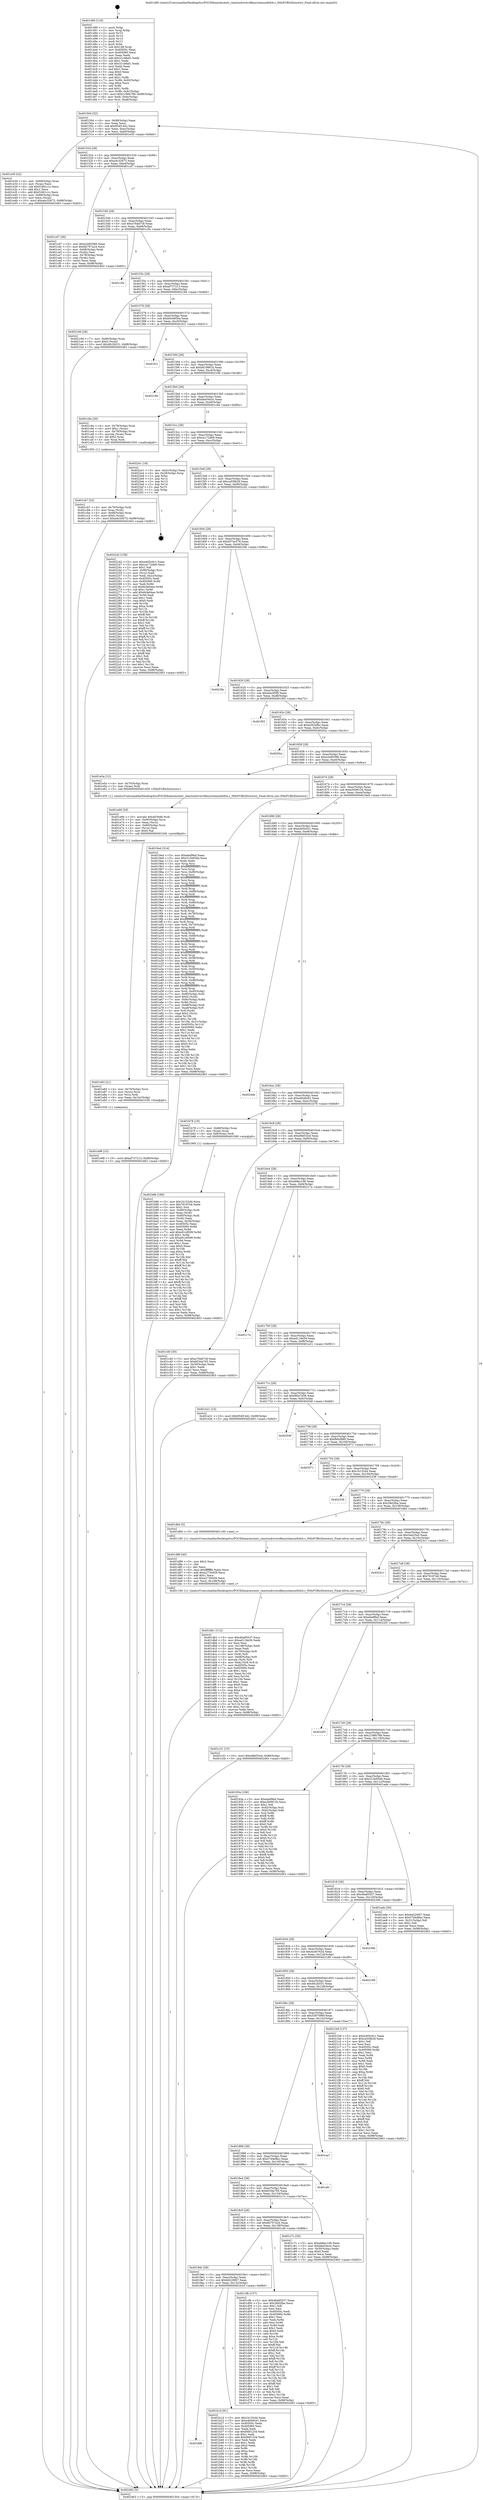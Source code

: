 digraph "0x401490" {
  label = "0x401490 (/mnt/c/Users/mathe/Desktop/tcc/POCII/binaries/extr_reactosdriversfilesystemsntfsfcb.c_NtfsFCBIsDirectory_Final-ollvm.out::main(0))"
  labelloc = "t"
  node[shape=record]

  Entry [label="",width=0.3,height=0.3,shape=circle,fillcolor=black,style=filled]
  "0x401504" [label="{
     0x401504 [32]\l
     | [instrs]\l
     &nbsp;&nbsp;0x401504 \<+6\>: mov -0x98(%rbp),%eax\l
     &nbsp;&nbsp;0x40150a \<+2\>: mov %eax,%ecx\l
     &nbsp;&nbsp;0x40150c \<+6\>: sub $0x954f1442,%ecx\l
     &nbsp;&nbsp;0x401512 \<+6\>: mov %eax,-0xac(%rbp)\l
     &nbsp;&nbsp;0x401518 \<+6\>: mov %ecx,-0xb0(%rbp)\l
     &nbsp;&nbsp;0x40151e \<+6\>: je 0000000000401e30 \<main+0x9a0\>\l
  }"]
  "0x401e30" [label="{
     0x401e30 [42]\l
     | [instrs]\l
     &nbsp;&nbsp;0x401e30 \<+4\>: mov -0x68(%rbp),%rax\l
     &nbsp;&nbsp;0x401e34 \<+2\>: mov (%rax),%ecx\l
     &nbsp;&nbsp;0x401e36 \<+6\>: sub $0xf1661c1c,%ecx\l
     &nbsp;&nbsp;0x401e3c \<+3\>: add $0x1,%ecx\l
     &nbsp;&nbsp;0x401e3f \<+6\>: add $0xf1661c1c,%ecx\l
     &nbsp;&nbsp;0x401e45 \<+4\>: mov -0x68(%rbp),%rax\l
     &nbsp;&nbsp;0x401e49 \<+2\>: mov %ecx,(%rax)\l
     &nbsp;&nbsp;0x401e4b \<+10\>: movl $0xa4c32673,-0x98(%rbp)\l
     &nbsp;&nbsp;0x401e55 \<+5\>: jmp 0000000000402463 \<main+0xfd3\>\l
  }"]
  "0x401524" [label="{
     0x401524 [28]\l
     | [instrs]\l
     &nbsp;&nbsp;0x401524 \<+5\>: jmp 0000000000401529 \<main+0x99\>\l
     &nbsp;&nbsp;0x401529 \<+6\>: mov -0xac(%rbp),%eax\l
     &nbsp;&nbsp;0x40152f \<+5\>: sub $0xa4c32673,%eax\l
     &nbsp;&nbsp;0x401534 \<+6\>: mov %eax,-0xb4(%rbp)\l
     &nbsp;&nbsp;0x40153a \<+6\>: je 0000000000401cd7 \<main+0x847\>\l
  }"]
  Exit [label="",width=0.3,height=0.3,shape=circle,fillcolor=black,style=filled,peripheries=2]
  "0x401cd7" [label="{
     0x401cd7 [36]\l
     | [instrs]\l
     &nbsp;&nbsp;0x401cd7 \<+5\>: mov $0xe2e85588,%eax\l
     &nbsp;&nbsp;0x401cdc \<+5\>: mov $0x6b707a24,%ecx\l
     &nbsp;&nbsp;0x401ce1 \<+4\>: mov -0x68(%rbp),%rdx\l
     &nbsp;&nbsp;0x401ce5 \<+2\>: mov (%rdx),%esi\l
     &nbsp;&nbsp;0x401ce7 \<+4\>: mov -0x78(%rbp),%rdx\l
     &nbsp;&nbsp;0x401ceb \<+2\>: cmp (%rdx),%esi\l
     &nbsp;&nbsp;0x401ced \<+3\>: cmovl %ecx,%eax\l
     &nbsp;&nbsp;0x401cf0 \<+6\>: mov %eax,-0x98(%rbp)\l
     &nbsp;&nbsp;0x401cf6 \<+5\>: jmp 0000000000402463 \<main+0xfd3\>\l
  }"]
  "0x401540" [label="{
     0x401540 [28]\l
     | [instrs]\l
     &nbsp;&nbsp;0x401540 \<+5\>: jmp 0000000000401545 \<main+0xb5\>\l
     &nbsp;&nbsp;0x401545 \<+6\>: mov -0xac(%rbp),%eax\l
     &nbsp;&nbsp;0x40154b \<+5\>: sub $0xa76dd7c8,%eax\l
     &nbsp;&nbsp;0x401550 \<+6\>: mov %eax,-0xb8(%rbp)\l
     &nbsp;&nbsp;0x401556 \<+6\>: je 0000000000401c5e \<main+0x7ce\>\l
  }"]
  "0x401e98" [label="{
     0x401e98 [15]\l
     | [instrs]\l
     &nbsp;&nbsp;0x401e98 \<+10\>: movl $0xaf737213,-0x98(%rbp)\l
     &nbsp;&nbsp;0x401ea2 \<+5\>: jmp 0000000000402463 \<main+0xfd3\>\l
  }"]
  "0x401c5e" [label="{
     0x401c5e\l
  }", style=dashed]
  "0x40155c" [label="{
     0x40155c [28]\l
     | [instrs]\l
     &nbsp;&nbsp;0x40155c \<+5\>: jmp 0000000000401561 \<main+0xd1\>\l
     &nbsp;&nbsp;0x401561 \<+6\>: mov -0xac(%rbp),%eax\l
     &nbsp;&nbsp;0x401567 \<+5\>: sub $0xaf737213,%eax\l
     &nbsp;&nbsp;0x40156c \<+6\>: mov %eax,-0xbc(%rbp)\l
     &nbsp;&nbsp;0x401572 \<+6\>: je 000000000040219d \<main+0xd0d\>\l
  }"]
  "0x401e83" [label="{
     0x401e83 [21]\l
     | [instrs]\l
     &nbsp;&nbsp;0x401e83 \<+4\>: mov -0x70(%rbp),%rcx\l
     &nbsp;&nbsp;0x401e87 \<+3\>: mov (%rcx),%rcx\l
     &nbsp;&nbsp;0x401e8a \<+3\>: mov %rcx,%rdi\l
     &nbsp;&nbsp;0x401e8d \<+6\>: mov %eax,-0x14c(%rbp)\l
     &nbsp;&nbsp;0x401e93 \<+5\>: call 0000000000401030 \<free@plt\>\l
     | [calls]\l
     &nbsp;&nbsp;0x401030 \{1\} (unknown)\l
  }"]
  "0x40219d" [label="{
     0x40219d [28]\l
     | [instrs]\l
     &nbsp;&nbsp;0x40219d \<+7\>: mov -0x90(%rbp),%rax\l
     &nbsp;&nbsp;0x4021a4 \<+6\>: movl $0x0,(%rax)\l
     &nbsp;&nbsp;0x4021aa \<+10\>: movl $0x4fc2b531,-0x98(%rbp)\l
     &nbsp;&nbsp;0x4021b4 \<+5\>: jmp 0000000000402463 \<main+0xfd3\>\l
  }"]
  "0x401578" [label="{
     0x401578 [28]\l
     | [instrs]\l
     &nbsp;&nbsp;0x401578 \<+5\>: jmp 000000000040157d \<main+0xed\>\l
     &nbsp;&nbsp;0x40157d \<+6\>: mov -0xac(%rbp),%eax\l
     &nbsp;&nbsp;0x401583 \<+5\>: sub $0xb0c6850a,%eax\l
     &nbsp;&nbsp;0x401588 \<+6\>: mov %eax,-0xc0(%rbp)\l
     &nbsp;&nbsp;0x40158e \<+6\>: je 0000000000401fc1 \<main+0xb31\>\l
  }"]
  "0x401e66" [label="{
     0x401e66 [29]\l
     | [instrs]\l
     &nbsp;&nbsp;0x401e66 \<+10\>: movabs $0x4030d6,%rdi\l
     &nbsp;&nbsp;0x401e70 \<+4\>: mov -0x60(%rbp),%rcx\l
     &nbsp;&nbsp;0x401e74 \<+2\>: mov %eax,(%rcx)\l
     &nbsp;&nbsp;0x401e76 \<+4\>: mov -0x60(%rbp),%rcx\l
     &nbsp;&nbsp;0x401e7a \<+2\>: mov (%rcx),%esi\l
     &nbsp;&nbsp;0x401e7c \<+2\>: mov $0x0,%al\l
     &nbsp;&nbsp;0x401e7e \<+5\>: call 0000000000401040 \<printf@plt\>\l
     | [calls]\l
     &nbsp;&nbsp;0x401040 \{1\} (unknown)\l
  }"]
  "0x401fc1" [label="{
     0x401fc1\l
  }", style=dashed]
  "0x401594" [label="{
     0x401594 [28]\l
     | [instrs]\l
     &nbsp;&nbsp;0x401594 \<+5\>: jmp 0000000000401599 \<main+0x109\>\l
     &nbsp;&nbsp;0x401599 \<+6\>: mov -0xac(%rbp),%eax\l
     &nbsp;&nbsp;0x40159f \<+5\>: sub $0xb819861b,%eax\l
     &nbsp;&nbsp;0x4015a4 \<+6\>: mov %eax,-0xc4(%rbp)\l
     &nbsp;&nbsp;0x4015aa \<+6\>: je 000000000040216b \<main+0xcdb\>\l
  }"]
  "0x401db1" [label="{
     0x401db1 [112]\l
     | [instrs]\l
     &nbsp;&nbsp;0x401db1 \<+5\>: mov $0x46a85537,%ecx\l
     &nbsp;&nbsp;0x401db6 \<+5\>: mov $0xed118e59,%edx\l
     &nbsp;&nbsp;0x401dbb \<+2\>: xor %esi,%esi\l
     &nbsp;&nbsp;0x401dbd \<+6\>: mov -0x148(%rbp),%edi\l
     &nbsp;&nbsp;0x401dc3 \<+3\>: imul %eax,%edi\l
     &nbsp;&nbsp;0x401dc6 \<+4\>: mov -0x70(%rbp),%r8\l
     &nbsp;&nbsp;0x401dca \<+3\>: mov (%r8),%r8\l
     &nbsp;&nbsp;0x401dcd \<+4\>: mov -0x68(%rbp),%r9\l
     &nbsp;&nbsp;0x401dd1 \<+3\>: movslq (%r9),%r9\l
     &nbsp;&nbsp;0x401dd4 \<+4\>: mov %edi,(%r8,%r9,4)\l
     &nbsp;&nbsp;0x401dd8 \<+7\>: mov 0x40505c,%eax\l
     &nbsp;&nbsp;0x401ddf \<+7\>: mov 0x405060,%edi\l
     &nbsp;&nbsp;0x401de6 \<+3\>: sub $0x1,%esi\l
     &nbsp;&nbsp;0x401de9 \<+3\>: mov %eax,%r10d\l
     &nbsp;&nbsp;0x401dec \<+3\>: add %esi,%r10d\l
     &nbsp;&nbsp;0x401def \<+4\>: imul %r10d,%eax\l
     &nbsp;&nbsp;0x401df3 \<+3\>: and $0x1,%eax\l
     &nbsp;&nbsp;0x401df6 \<+3\>: cmp $0x0,%eax\l
     &nbsp;&nbsp;0x401df9 \<+4\>: sete %r11b\l
     &nbsp;&nbsp;0x401dfd \<+3\>: cmp $0xa,%edi\l
     &nbsp;&nbsp;0x401e00 \<+3\>: setl %bl\l
     &nbsp;&nbsp;0x401e03 \<+3\>: mov %r11b,%r14b\l
     &nbsp;&nbsp;0x401e06 \<+3\>: and %bl,%r14b\l
     &nbsp;&nbsp;0x401e09 \<+3\>: xor %bl,%r11b\l
     &nbsp;&nbsp;0x401e0c \<+3\>: or %r11b,%r14b\l
     &nbsp;&nbsp;0x401e0f \<+4\>: test $0x1,%r14b\l
     &nbsp;&nbsp;0x401e13 \<+3\>: cmovne %edx,%ecx\l
     &nbsp;&nbsp;0x401e16 \<+6\>: mov %ecx,-0x98(%rbp)\l
     &nbsp;&nbsp;0x401e1c \<+5\>: jmp 0000000000402463 \<main+0xfd3\>\l
  }"]
  "0x40216b" [label="{
     0x40216b\l
  }", style=dashed]
  "0x4015b0" [label="{
     0x4015b0 [28]\l
     | [instrs]\l
     &nbsp;&nbsp;0x4015b0 \<+5\>: jmp 00000000004015b5 \<main+0x125\>\l
     &nbsp;&nbsp;0x4015b5 \<+6\>: mov -0xac(%rbp),%eax\l
     &nbsp;&nbsp;0x4015bb \<+5\>: sub $0xbbe54e3c,%eax\l
     &nbsp;&nbsp;0x4015c0 \<+6\>: mov %eax,-0xc8(%rbp)\l
     &nbsp;&nbsp;0x4015c6 \<+6\>: je 0000000000401c9a \<main+0x80a\>\l
  }"]
  "0x401d89" [label="{
     0x401d89 [40]\l
     | [instrs]\l
     &nbsp;&nbsp;0x401d89 \<+5\>: mov $0x2,%ecx\l
     &nbsp;&nbsp;0x401d8e \<+1\>: cltd\l
     &nbsp;&nbsp;0x401d8f \<+2\>: idiv %ecx\l
     &nbsp;&nbsp;0x401d91 \<+6\>: imul $0xfffffffe,%edx,%ecx\l
     &nbsp;&nbsp;0x401d97 \<+6\>: add $0xa2730459,%ecx\l
     &nbsp;&nbsp;0x401d9d \<+3\>: add $0x1,%ecx\l
     &nbsp;&nbsp;0x401da0 \<+6\>: sub $0xa2730459,%ecx\l
     &nbsp;&nbsp;0x401da6 \<+6\>: mov %ecx,-0x148(%rbp)\l
     &nbsp;&nbsp;0x401dac \<+5\>: call 0000000000401160 \<next_i\>\l
     | [calls]\l
     &nbsp;&nbsp;0x401160 \{1\} (/mnt/c/Users/mathe/Desktop/tcc/POCII/binaries/extr_reactosdriversfilesystemsntfsfcb.c_NtfsFCBIsDirectory_Final-ollvm.out::next_i)\l
  }"]
  "0x401c9a" [label="{
     0x401c9a [29]\l
     | [instrs]\l
     &nbsp;&nbsp;0x401c9a \<+4\>: mov -0x78(%rbp),%rax\l
     &nbsp;&nbsp;0x401c9e \<+6\>: movl $0x1,(%rax)\l
     &nbsp;&nbsp;0x401ca4 \<+4\>: mov -0x78(%rbp),%rax\l
     &nbsp;&nbsp;0x401ca8 \<+3\>: movslq (%rax),%rax\l
     &nbsp;&nbsp;0x401cab \<+4\>: shl $0x2,%rax\l
     &nbsp;&nbsp;0x401caf \<+3\>: mov %rax,%rdi\l
     &nbsp;&nbsp;0x401cb2 \<+5\>: call 0000000000401050 \<malloc@plt\>\l
     | [calls]\l
     &nbsp;&nbsp;0x401050 \{1\} (unknown)\l
  }"]
  "0x4015cc" [label="{
     0x4015cc [28]\l
     | [instrs]\l
     &nbsp;&nbsp;0x4015cc \<+5\>: jmp 00000000004015d1 \<main+0x141\>\l
     &nbsp;&nbsp;0x4015d1 \<+6\>: mov -0xac(%rbp),%eax\l
     &nbsp;&nbsp;0x4015d7 \<+5\>: sub $0xca172db9,%eax\l
     &nbsp;&nbsp;0x4015dc \<+6\>: mov %eax,-0xcc(%rbp)\l
     &nbsp;&nbsp;0x4015e2 \<+6\>: je 00000000004022e1 \<main+0xe51\>\l
  }"]
  "0x401cb7" [label="{
     0x401cb7 [32]\l
     | [instrs]\l
     &nbsp;&nbsp;0x401cb7 \<+4\>: mov -0x70(%rbp),%rdi\l
     &nbsp;&nbsp;0x401cbb \<+3\>: mov %rax,(%rdi)\l
     &nbsp;&nbsp;0x401cbe \<+4\>: mov -0x68(%rbp),%rax\l
     &nbsp;&nbsp;0x401cc2 \<+6\>: movl $0x0,(%rax)\l
     &nbsp;&nbsp;0x401cc8 \<+10\>: movl $0xa4c32673,-0x98(%rbp)\l
     &nbsp;&nbsp;0x401cd2 \<+5\>: jmp 0000000000402463 \<main+0xfd3\>\l
  }"]
  "0x4022e1" [label="{
     0x4022e1 [18]\l
     | [instrs]\l
     &nbsp;&nbsp;0x4022e1 \<+3\>: mov -0x2c(%rbp),%eax\l
     &nbsp;&nbsp;0x4022e4 \<+4\>: lea -0x28(%rbp),%rsp\l
     &nbsp;&nbsp;0x4022e8 \<+1\>: pop %rbx\l
     &nbsp;&nbsp;0x4022e9 \<+2\>: pop %r12\l
     &nbsp;&nbsp;0x4022eb \<+2\>: pop %r13\l
     &nbsp;&nbsp;0x4022ed \<+2\>: pop %r14\l
     &nbsp;&nbsp;0x4022ef \<+2\>: pop %r15\l
     &nbsp;&nbsp;0x4022f1 \<+1\>: pop %rbp\l
     &nbsp;&nbsp;0x4022f2 \<+1\>: ret\l
  }"]
  "0x4015e8" [label="{
     0x4015e8 [28]\l
     | [instrs]\l
     &nbsp;&nbsp;0x4015e8 \<+5\>: jmp 00000000004015ed \<main+0x15d\>\l
     &nbsp;&nbsp;0x4015ed \<+6\>: mov -0xac(%rbp),%eax\l
     &nbsp;&nbsp;0x4015f3 \<+5\>: sub $0xca55fb29,%eax\l
     &nbsp;&nbsp;0x4015f8 \<+6\>: mov %eax,-0xd0(%rbp)\l
     &nbsp;&nbsp;0x4015fe \<+6\>: je 0000000000402242 \<main+0xdb2\>\l
  }"]
  "0x401b8b" [label="{
     0x401b8b [166]\l
     | [instrs]\l
     &nbsp;&nbsp;0x401b8b \<+5\>: mov $0x1b152d4,%ecx\l
     &nbsp;&nbsp;0x401b90 \<+5\>: mov $0x76187e6,%edx\l
     &nbsp;&nbsp;0x401b95 \<+3\>: mov $0x1,%sil\l
     &nbsp;&nbsp;0x401b98 \<+4\>: mov -0x80(%rbp),%rdi\l
     &nbsp;&nbsp;0x401b9c \<+2\>: mov %eax,(%rdi)\l
     &nbsp;&nbsp;0x401b9e \<+4\>: mov -0x80(%rbp),%rdi\l
     &nbsp;&nbsp;0x401ba2 \<+2\>: mov (%rdi),%eax\l
     &nbsp;&nbsp;0x401ba4 \<+3\>: mov %eax,-0x30(%rbp)\l
     &nbsp;&nbsp;0x401ba7 \<+7\>: mov 0x40505c,%eax\l
     &nbsp;&nbsp;0x401bae \<+8\>: mov 0x405060,%r8d\l
     &nbsp;&nbsp;0x401bb6 \<+3\>: mov %eax,%r9d\l
     &nbsp;&nbsp;0x401bb9 \<+7\>: add $0xe91c8599,%r9d\l
     &nbsp;&nbsp;0x401bc0 \<+4\>: sub $0x1,%r9d\l
     &nbsp;&nbsp;0x401bc4 \<+7\>: sub $0xe91c8599,%r9d\l
     &nbsp;&nbsp;0x401bcb \<+4\>: imul %r9d,%eax\l
     &nbsp;&nbsp;0x401bcf \<+3\>: and $0x1,%eax\l
     &nbsp;&nbsp;0x401bd2 \<+3\>: cmp $0x0,%eax\l
     &nbsp;&nbsp;0x401bd5 \<+4\>: sete %r10b\l
     &nbsp;&nbsp;0x401bd9 \<+4\>: cmp $0xa,%r8d\l
     &nbsp;&nbsp;0x401bdd \<+4\>: setl %r11b\l
     &nbsp;&nbsp;0x401be1 \<+3\>: mov %r10b,%bl\l
     &nbsp;&nbsp;0x401be4 \<+3\>: xor $0xff,%bl\l
     &nbsp;&nbsp;0x401be7 \<+3\>: mov %r11b,%r14b\l
     &nbsp;&nbsp;0x401bea \<+4\>: xor $0xff,%r14b\l
     &nbsp;&nbsp;0x401bee \<+4\>: xor $0x1,%sil\l
     &nbsp;&nbsp;0x401bf2 \<+3\>: mov %bl,%r15b\l
     &nbsp;&nbsp;0x401bf5 \<+4\>: and $0xff,%r15b\l
     &nbsp;&nbsp;0x401bf9 \<+3\>: and %sil,%r10b\l
     &nbsp;&nbsp;0x401bfc \<+3\>: mov %r14b,%r12b\l
     &nbsp;&nbsp;0x401bff \<+4\>: and $0xff,%r12b\l
     &nbsp;&nbsp;0x401c03 \<+3\>: and %sil,%r11b\l
     &nbsp;&nbsp;0x401c06 \<+3\>: or %r10b,%r15b\l
     &nbsp;&nbsp;0x401c09 \<+3\>: or %r11b,%r12b\l
     &nbsp;&nbsp;0x401c0c \<+3\>: xor %r12b,%r15b\l
     &nbsp;&nbsp;0x401c0f \<+3\>: or %r14b,%bl\l
     &nbsp;&nbsp;0x401c12 \<+3\>: xor $0xff,%bl\l
     &nbsp;&nbsp;0x401c15 \<+4\>: or $0x1,%sil\l
     &nbsp;&nbsp;0x401c19 \<+3\>: and %sil,%bl\l
     &nbsp;&nbsp;0x401c1c \<+3\>: or %bl,%r15b\l
     &nbsp;&nbsp;0x401c1f \<+4\>: test $0x1,%r15b\l
     &nbsp;&nbsp;0x401c23 \<+3\>: cmovne %edx,%ecx\l
     &nbsp;&nbsp;0x401c26 \<+6\>: mov %ecx,-0x98(%rbp)\l
     &nbsp;&nbsp;0x401c2c \<+5\>: jmp 0000000000402463 \<main+0xfd3\>\l
  }"]
  "0x402242" [label="{
     0x402242 [159]\l
     | [instrs]\l
     &nbsp;&nbsp;0x402242 \<+5\>: mov $0xe405c0c1,%eax\l
     &nbsp;&nbsp;0x402247 \<+5\>: mov $0xca172db9,%ecx\l
     &nbsp;&nbsp;0x40224c \<+2\>: mov $0x1,%dl\l
     &nbsp;&nbsp;0x40224e \<+7\>: mov -0x90(%rbp),%rsi\l
     &nbsp;&nbsp;0x402255 \<+2\>: mov (%rsi),%edi\l
     &nbsp;&nbsp;0x402257 \<+3\>: mov %edi,-0x2c(%rbp)\l
     &nbsp;&nbsp;0x40225a \<+7\>: mov 0x40505c,%edi\l
     &nbsp;&nbsp;0x402261 \<+8\>: mov 0x405060,%r8d\l
     &nbsp;&nbsp;0x402269 \<+3\>: mov %edi,%r9d\l
     &nbsp;&nbsp;0x40226c \<+7\>: sub $0x6cfa64ee,%r9d\l
     &nbsp;&nbsp;0x402273 \<+4\>: sub $0x1,%r9d\l
     &nbsp;&nbsp;0x402277 \<+7\>: add $0x6cfa64ee,%r9d\l
     &nbsp;&nbsp;0x40227e \<+4\>: imul %r9d,%edi\l
     &nbsp;&nbsp;0x402282 \<+3\>: and $0x1,%edi\l
     &nbsp;&nbsp;0x402285 \<+3\>: cmp $0x0,%edi\l
     &nbsp;&nbsp;0x402288 \<+4\>: sete %r10b\l
     &nbsp;&nbsp;0x40228c \<+4\>: cmp $0xa,%r8d\l
     &nbsp;&nbsp;0x402290 \<+4\>: setl %r11b\l
     &nbsp;&nbsp;0x402294 \<+3\>: mov %r10b,%bl\l
     &nbsp;&nbsp;0x402297 \<+3\>: xor $0xff,%bl\l
     &nbsp;&nbsp;0x40229a \<+3\>: mov %r11b,%r14b\l
     &nbsp;&nbsp;0x40229d \<+4\>: xor $0xff,%r14b\l
     &nbsp;&nbsp;0x4022a1 \<+3\>: xor $0x1,%dl\l
     &nbsp;&nbsp;0x4022a4 \<+3\>: mov %bl,%r15b\l
     &nbsp;&nbsp;0x4022a7 \<+4\>: and $0xff,%r15b\l
     &nbsp;&nbsp;0x4022ab \<+3\>: and %dl,%r10b\l
     &nbsp;&nbsp;0x4022ae \<+3\>: mov %r14b,%r12b\l
     &nbsp;&nbsp;0x4022b1 \<+4\>: and $0xff,%r12b\l
     &nbsp;&nbsp;0x4022b5 \<+3\>: and %dl,%r11b\l
     &nbsp;&nbsp;0x4022b8 \<+3\>: or %r10b,%r15b\l
     &nbsp;&nbsp;0x4022bb \<+3\>: or %r11b,%r12b\l
     &nbsp;&nbsp;0x4022be \<+3\>: xor %r12b,%r15b\l
     &nbsp;&nbsp;0x4022c1 \<+3\>: or %r14b,%bl\l
     &nbsp;&nbsp;0x4022c4 \<+3\>: xor $0xff,%bl\l
     &nbsp;&nbsp;0x4022c7 \<+3\>: or $0x1,%dl\l
     &nbsp;&nbsp;0x4022ca \<+2\>: and %dl,%bl\l
     &nbsp;&nbsp;0x4022cc \<+3\>: or %bl,%r15b\l
     &nbsp;&nbsp;0x4022cf \<+4\>: test $0x1,%r15b\l
     &nbsp;&nbsp;0x4022d3 \<+3\>: cmovne %ecx,%eax\l
     &nbsp;&nbsp;0x4022d6 \<+6\>: mov %eax,-0x98(%rbp)\l
     &nbsp;&nbsp;0x4022dc \<+5\>: jmp 0000000000402463 \<main+0xfd3\>\l
  }"]
  "0x401604" [label="{
     0x401604 [28]\l
     | [instrs]\l
     &nbsp;&nbsp;0x401604 \<+5\>: jmp 0000000000401609 \<main+0x179\>\l
     &nbsp;&nbsp;0x401609 \<+6\>: mov -0xac(%rbp),%eax\l
     &nbsp;&nbsp;0x40160f \<+5\>: sub $0xd37ac578,%eax\l
     &nbsp;&nbsp;0x401614 \<+6\>: mov %eax,-0xd4(%rbp)\l
     &nbsp;&nbsp;0x40161a \<+6\>: je 00000000004023fe \<main+0xf6e\>\l
  }"]
  "0x4018f8" [label="{
     0x4018f8\l
  }", style=dashed]
  "0x4023fe" [label="{
     0x4023fe\l
  }", style=dashed]
  "0x401620" [label="{
     0x401620 [28]\l
     | [instrs]\l
     &nbsp;&nbsp;0x401620 \<+5\>: jmp 0000000000401625 \<main+0x195\>\l
     &nbsp;&nbsp;0x401625 \<+6\>: mov -0xac(%rbp),%eax\l
     &nbsp;&nbsp;0x40162b \<+5\>: sub $0xe0a3f3f6,%eax\l
     &nbsp;&nbsp;0x401630 \<+6\>: mov %eax,-0xd8(%rbp)\l
     &nbsp;&nbsp;0x401636 \<+6\>: je 0000000000401f02 \<main+0xa72\>\l
  }"]
  "0x401b1d" [label="{
     0x401b1d [91]\l
     | [instrs]\l
     &nbsp;&nbsp;0x401b1d \<+5\>: mov $0x1b152d4,%eax\l
     &nbsp;&nbsp;0x401b22 \<+5\>: mov $0xe4649c61,%ecx\l
     &nbsp;&nbsp;0x401b27 \<+7\>: mov 0x40505c,%edx\l
     &nbsp;&nbsp;0x401b2e \<+7\>: mov 0x405060,%esi\l
     &nbsp;&nbsp;0x401b35 \<+2\>: mov %edx,%edi\l
     &nbsp;&nbsp;0x401b37 \<+6\>: sub $0xf46f1234,%edi\l
     &nbsp;&nbsp;0x401b3d \<+3\>: sub $0x1,%edi\l
     &nbsp;&nbsp;0x401b40 \<+6\>: add $0xf46f1234,%edi\l
     &nbsp;&nbsp;0x401b46 \<+3\>: imul %edi,%edx\l
     &nbsp;&nbsp;0x401b49 \<+3\>: and $0x1,%edx\l
     &nbsp;&nbsp;0x401b4c \<+3\>: cmp $0x0,%edx\l
     &nbsp;&nbsp;0x401b4f \<+4\>: sete %r8b\l
     &nbsp;&nbsp;0x401b53 \<+3\>: cmp $0xa,%esi\l
     &nbsp;&nbsp;0x401b56 \<+4\>: setl %r9b\l
     &nbsp;&nbsp;0x401b5a \<+3\>: mov %r8b,%r10b\l
     &nbsp;&nbsp;0x401b5d \<+3\>: and %r9b,%r10b\l
     &nbsp;&nbsp;0x401b60 \<+3\>: xor %r9b,%r8b\l
     &nbsp;&nbsp;0x401b63 \<+3\>: or %r8b,%r10b\l
     &nbsp;&nbsp;0x401b66 \<+4\>: test $0x1,%r10b\l
     &nbsp;&nbsp;0x401b6a \<+3\>: cmovne %ecx,%eax\l
     &nbsp;&nbsp;0x401b6d \<+6\>: mov %eax,-0x98(%rbp)\l
     &nbsp;&nbsp;0x401b73 \<+5\>: jmp 0000000000402463 \<main+0xfd3\>\l
  }"]
  "0x401f02" [label="{
     0x401f02\l
  }", style=dashed]
  "0x40163c" [label="{
     0x40163c [28]\l
     | [instrs]\l
     &nbsp;&nbsp;0x40163c \<+5\>: jmp 0000000000401641 \<main+0x1b1\>\l
     &nbsp;&nbsp;0x401641 \<+6\>: mov -0xac(%rbp),%eax\l
     &nbsp;&nbsp;0x401647 \<+5\>: sub $0xe262bfbc,%eax\l
     &nbsp;&nbsp;0x40164c \<+6\>: mov %eax,-0xdc(%rbp)\l
     &nbsp;&nbsp;0x401652 \<+6\>: je 00000000004020cc \<main+0xc3c\>\l
  }"]
  "0x4018dc" [label="{
     0x4018dc [28]\l
     | [instrs]\l
     &nbsp;&nbsp;0x4018dc \<+5\>: jmp 00000000004018e1 \<main+0x451\>\l
     &nbsp;&nbsp;0x4018e1 \<+6\>: mov -0xac(%rbp),%eax\l
     &nbsp;&nbsp;0x4018e7 \<+5\>: sub $0x6d220f47,%eax\l
     &nbsp;&nbsp;0x4018ec \<+6\>: mov %eax,-0x13c(%rbp)\l
     &nbsp;&nbsp;0x4018f2 \<+6\>: je 0000000000401b1d \<main+0x68d\>\l
  }"]
  "0x4020cc" [label="{
     0x4020cc\l
  }", style=dashed]
  "0x401658" [label="{
     0x401658 [28]\l
     | [instrs]\l
     &nbsp;&nbsp;0x401658 \<+5\>: jmp 000000000040165d \<main+0x1cd\>\l
     &nbsp;&nbsp;0x40165d \<+6\>: mov -0xac(%rbp),%eax\l
     &nbsp;&nbsp;0x401663 \<+5\>: sub $0xe2e85588,%eax\l
     &nbsp;&nbsp;0x401668 \<+6\>: mov %eax,-0xe0(%rbp)\l
     &nbsp;&nbsp;0x40166e \<+6\>: je 0000000000401e5a \<main+0x9ca\>\l
  }"]
  "0x401cfb" [label="{
     0x401cfb [137]\l
     | [instrs]\l
     &nbsp;&nbsp;0x401cfb \<+5\>: mov $0x46a85537,%eax\l
     &nbsp;&nbsp;0x401d00 \<+5\>: mov $0x28d2fba,%ecx\l
     &nbsp;&nbsp;0x401d05 \<+2\>: mov $0x1,%dl\l
     &nbsp;&nbsp;0x401d07 \<+2\>: xor %esi,%esi\l
     &nbsp;&nbsp;0x401d09 \<+7\>: mov 0x40505c,%edi\l
     &nbsp;&nbsp;0x401d10 \<+8\>: mov 0x405060,%r8d\l
     &nbsp;&nbsp;0x401d18 \<+3\>: sub $0x1,%esi\l
     &nbsp;&nbsp;0x401d1b \<+3\>: mov %edi,%r9d\l
     &nbsp;&nbsp;0x401d1e \<+3\>: add %esi,%r9d\l
     &nbsp;&nbsp;0x401d21 \<+4\>: imul %r9d,%edi\l
     &nbsp;&nbsp;0x401d25 \<+3\>: and $0x1,%edi\l
     &nbsp;&nbsp;0x401d28 \<+3\>: cmp $0x0,%edi\l
     &nbsp;&nbsp;0x401d2b \<+4\>: sete %r10b\l
     &nbsp;&nbsp;0x401d2f \<+4\>: cmp $0xa,%r8d\l
     &nbsp;&nbsp;0x401d33 \<+4\>: setl %r11b\l
     &nbsp;&nbsp;0x401d37 \<+3\>: mov %r10b,%bl\l
     &nbsp;&nbsp;0x401d3a \<+3\>: xor $0xff,%bl\l
     &nbsp;&nbsp;0x401d3d \<+3\>: mov %r11b,%r14b\l
     &nbsp;&nbsp;0x401d40 \<+4\>: xor $0xff,%r14b\l
     &nbsp;&nbsp;0x401d44 \<+3\>: xor $0x1,%dl\l
     &nbsp;&nbsp;0x401d47 \<+3\>: mov %bl,%r15b\l
     &nbsp;&nbsp;0x401d4a \<+4\>: and $0xff,%r15b\l
     &nbsp;&nbsp;0x401d4e \<+3\>: and %dl,%r10b\l
     &nbsp;&nbsp;0x401d51 \<+3\>: mov %r14b,%r12b\l
     &nbsp;&nbsp;0x401d54 \<+4\>: and $0xff,%r12b\l
     &nbsp;&nbsp;0x401d58 \<+3\>: and %dl,%r11b\l
     &nbsp;&nbsp;0x401d5b \<+3\>: or %r10b,%r15b\l
     &nbsp;&nbsp;0x401d5e \<+3\>: or %r11b,%r12b\l
     &nbsp;&nbsp;0x401d61 \<+3\>: xor %r12b,%r15b\l
     &nbsp;&nbsp;0x401d64 \<+3\>: or %r14b,%bl\l
     &nbsp;&nbsp;0x401d67 \<+3\>: xor $0xff,%bl\l
     &nbsp;&nbsp;0x401d6a \<+3\>: or $0x1,%dl\l
     &nbsp;&nbsp;0x401d6d \<+2\>: and %dl,%bl\l
     &nbsp;&nbsp;0x401d6f \<+3\>: or %bl,%r15b\l
     &nbsp;&nbsp;0x401d72 \<+4\>: test $0x1,%r15b\l
     &nbsp;&nbsp;0x401d76 \<+3\>: cmovne %ecx,%eax\l
     &nbsp;&nbsp;0x401d79 \<+6\>: mov %eax,-0x98(%rbp)\l
     &nbsp;&nbsp;0x401d7f \<+5\>: jmp 0000000000402463 \<main+0xfd3\>\l
  }"]
  "0x401e5a" [label="{
     0x401e5a [12]\l
     | [instrs]\l
     &nbsp;&nbsp;0x401e5a \<+4\>: mov -0x70(%rbp),%rax\l
     &nbsp;&nbsp;0x401e5e \<+3\>: mov (%rax),%rdi\l
     &nbsp;&nbsp;0x401e61 \<+5\>: call 0000000000401450 \<NtfsFCBIsDirectory\>\l
     | [calls]\l
     &nbsp;&nbsp;0x401450 \{1\} (/mnt/c/Users/mathe/Desktop/tcc/POCII/binaries/extr_reactosdriversfilesystemsntfsfcb.c_NtfsFCBIsDirectory_Final-ollvm.out::NtfsFCBIsDirectory)\l
  }"]
  "0x401674" [label="{
     0x401674 [28]\l
     | [instrs]\l
     &nbsp;&nbsp;0x401674 \<+5\>: jmp 0000000000401679 \<main+0x1e9\>\l
     &nbsp;&nbsp;0x401679 \<+6\>: mov -0xac(%rbp),%eax\l
     &nbsp;&nbsp;0x40167f \<+5\>: sub $0xe3008134,%eax\l
     &nbsp;&nbsp;0x401684 \<+6\>: mov %eax,-0xe4(%rbp)\l
     &nbsp;&nbsp;0x40168a \<+6\>: je 00000000004019a4 \<main+0x514\>\l
  }"]
  "0x4018c0" [label="{
     0x4018c0 [28]\l
     | [instrs]\l
     &nbsp;&nbsp;0x4018c0 \<+5\>: jmp 00000000004018c5 \<main+0x435\>\l
     &nbsp;&nbsp;0x4018c5 \<+6\>: mov -0xac(%rbp),%eax\l
     &nbsp;&nbsp;0x4018cb \<+5\>: sub $0x6b707a24,%eax\l
     &nbsp;&nbsp;0x4018d0 \<+6\>: mov %eax,-0x138(%rbp)\l
     &nbsp;&nbsp;0x4018d6 \<+6\>: je 0000000000401cfb \<main+0x86b\>\l
  }"]
  "0x4019a4" [label="{
     0x4019a4 [314]\l
     | [instrs]\l
     &nbsp;&nbsp;0x4019a4 \<+5\>: mov $0xebef9bd,%eax\l
     &nbsp;&nbsp;0x4019a9 \<+5\>: mov $0x312b65dd,%ecx\l
     &nbsp;&nbsp;0x4019ae \<+2\>: xor %edx,%edx\l
     &nbsp;&nbsp;0x4019b0 \<+3\>: mov %rsp,%rsi\l
     &nbsp;&nbsp;0x4019b3 \<+4\>: add $0xfffffffffffffff0,%rsi\l
     &nbsp;&nbsp;0x4019b7 \<+3\>: mov %rsi,%rsp\l
     &nbsp;&nbsp;0x4019ba \<+7\>: mov %rsi,-0x90(%rbp)\l
     &nbsp;&nbsp;0x4019c1 \<+3\>: mov %rsp,%rsi\l
     &nbsp;&nbsp;0x4019c4 \<+4\>: add $0xfffffffffffffff0,%rsi\l
     &nbsp;&nbsp;0x4019c8 \<+3\>: mov %rsi,%rsp\l
     &nbsp;&nbsp;0x4019cb \<+3\>: mov %rsp,%rdi\l
     &nbsp;&nbsp;0x4019ce \<+4\>: add $0xfffffffffffffff0,%rdi\l
     &nbsp;&nbsp;0x4019d2 \<+3\>: mov %rdi,%rsp\l
     &nbsp;&nbsp;0x4019d5 \<+7\>: mov %rdi,-0x88(%rbp)\l
     &nbsp;&nbsp;0x4019dc \<+3\>: mov %rsp,%rdi\l
     &nbsp;&nbsp;0x4019df \<+4\>: add $0xfffffffffffffff0,%rdi\l
     &nbsp;&nbsp;0x4019e3 \<+3\>: mov %rdi,%rsp\l
     &nbsp;&nbsp;0x4019e6 \<+4\>: mov %rdi,-0x80(%rbp)\l
     &nbsp;&nbsp;0x4019ea \<+3\>: mov %rsp,%rdi\l
     &nbsp;&nbsp;0x4019ed \<+4\>: add $0xfffffffffffffff0,%rdi\l
     &nbsp;&nbsp;0x4019f1 \<+3\>: mov %rdi,%rsp\l
     &nbsp;&nbsp;0x4019f4 \<+4\>: mov %rdi,-0x78(%rbp)\l
     &nbsp;&nbsp;0x4019f8 \<+3\>: mov %rsp,%rdi\l
     &nbsp;&nbsp;0x4019fb \<+4\>: add $0xfffffffffffffff0,%rdi\l
     &nbsp;&nbsp;0x4019ff \<+3\>: mov %rdi,%rsp\l
     &nbsp;&nbsp;0x401a02 \<+4\>: mov %rdi,-0x70(%rbp)\l
     &nbsp;&nbsp;0x401a06 \<+3\>: mov %rsp,%rdi\l
     &nbsp;&nbsp;0x401a09 \<+4\>: add $0xfffffffffffffff0,%rdi\l
     &nbsp;&nbsp;0x401a0d \<+3\>: mov %rdi,%rsp\l
     &nbsp;&nbsp;0x401a10 \<+4\>: mov %rdi,-0x68(%rbp)\l
     &nbsp;&nbsp;0x401a14 \<+3\>: mov %rsp,%rdi\l
     &nbsp;&nbsp;0x401a17 \<+4\>: add $0xfffffffffffffff0,%rdi\l
     &nbsp;&nbsp;0x401a1b \<+3\>: mov %rdi,%rsp\l
     &nbsp;&nbsp;0x401a1e \<+4\>: mov %rdi,-0x60(%rbp)\l
     &nbsp;&nbsp;0x401a22 \<+3\>: mov %rsp,%rdi\l
     &nbsp;&nbsp;0x401a25 \<+4\>: add $0xfffffffffffffff0,%rdi\l
     &nbsp;&nbsp;0x401a29 \<+3\>: mov %rdi,%rsp\l
     &nbsp;&nbsp;0x401a2c \<+4\>: mov %rdi,-0x58(%rbp)\l
     &nbsp;&nbsp;0x401a30 \<+3\>: mov %rsp,%rdi\l
     &nbsp;&nbsp;0x401a33 \<+4\>: add $0xfffffffffffffff0,%rdi\l
     &nbsp;&nbsp;0x401a37 \<+3\>: mov %rdi,%rsp\l
     &nbsp;&nbsp;0x401a3a \<+4\>: mov %rdi,-0x50(%rbp)\l
     &nbsp;&nbsp;0x401a3e \<+3\>: mov %rsp,%rdi\l
     &nbsp;&nbsp;0x401a41 \<+4\>: add $0xfffffffffffffff0,%rdi\l
     &nbsp;&nbsp;0x401a45 \<+3\>: mov %rdi,%rsp\l
     &nbsp;&nbsp;0x401a48 \<+4\>: mov %rdi,-0x48(%rbp)\l
     &nbsp;&nbsp;0x401a4c \<+3\>: mov %rsp,%rdi\l
     &nbsp;&nbsp;0x401a4f \<+4\>: add $0xfffffffffffffff0,%rdi\l
     &nbsp;&nbsp;0x401a53 \<+3\>: mov %rdi,%rsp\l
     &nbsp;&nbsp;0x401a56 \<+4\>: mov %rdi,-0x40(%rbp)\l
     &nbsp;&nbsp;0x401a5a \<+7\>: mov -0x90(%rbp),%rdi\l
     &nbsp;&nbsp;0x401a61 \<+6\>: movl $0x0,(%rdi)\l
     &nbsp;&nbsp;0x401a67 \<+7\>: mov -0x9c(%rbp),%r8d\l
     &nbsp;&nbsp;0x401a6e \<+3\>: mov %r8d,(%rsi)\l
     &nbsp;&nbsp;0x401a71 \<+7\>: mov -0x88(%rbp),%rdi\l
     &nbsp;&nbsp;0x401a78 \<+7\>: mov -0xa8(%rbp),%r9\l
     &nbsp;&nbsp;0x401a7f \<+3\>: mov %r9,(%rdi)\l
     &nbsp;&nbsp;0x401a82 \<+3\>: cmpl $0x2,(%rsi)\l
     &nbsp;&nbsp;0x401a85 \<+4\>: setne %r10b\l
     &nbsp;&nbsp;0x401a89 \<+4\>: and $0x1,%r10b\l
     &nbsp;&nbsp;0x401a8d \<+4\>: mov %r10b,-0x31(%rbp)\l
     &nbsp;&nbsp;0x401a91 \<+8\>: mov 0x40505c,%r11d\l
     &nbsp;&nbsp;0x401a99 \<+7\>: mov 0x405060,%ebx\l
     &nbsp;&nbsp;0x401aa0 \<+3\>: sub $0x1,%edx\l
     &nbsp;&nbsp;0x401aa3 \<+3\>: mov %r11d,%r14d\l
     &nbsp;&nbsp;0x401aa6 \<+3\>: add %edx,%r14d\l
     &nbsp;&nbsp;0x401aa9 \<+4\>: imul %r14d,%r11d\l
     &nbsp;&nbsp;0x401aad \<+4\>: and $0x1,%r11d\l
     &nbsp;&nbsp;0x401ab1 \<+4\>: cmp $0x0,%r11d\l
     &nbsp;&nbsp;0x401ab5 \<+4\>: sete %r10b\l
     &nbsp;&nbsp;0x401ab9 \<+3\>: cmp $0xa,%ebx\l
     &nbsp;&nbsp;0x401abc \<+4\>: setl %r15b\l
     &nbsp;&nbsp;0x401ac0 \<+3\>: mov %r10b,%r12b\l
     &nbsp;&nbsp;0x401ac3 \<+3\>: and %r15b,%r12b\l
     &nbsp;&nbsp;0x401ac6 \<+3\>: xor %r15b,%r10b\l
     &nbsp;&nbsp;0x401ac9 \<+3\>: or %r10b,%r12b\l
     &nbsp;&nbsp;0x401acc \<+4\>: test $0x1,%r12b\l
     &nbsp;&nbsp;0x401ad0 \<+3\>: cmovne %ecx,%eax\l
     &nbsp;&nbsp;0x401ad3 \<+6\>: mov %eax,-0x98(%rbp)\l
     &nbsp;&nbsp;0x401ad9 \<+5\>: jmp 0000000000402463 \<main+0xfd3\>\l
  }"]
  "0x401690" [label="{
     0x401690 [28]\l
     | [instrs]\l
     &nbsp;&nbsp;0x401690 \<+5\>: jmp 0000000000401695 \<main+0x205\>\l
     &nbsp;&nbsp;0x401695 \<+6\>: mov -0xac(%rbp),%eax\l
     &nbsp;&nbsp;0x40169b \<+5\>: sub $0xe405c0c1,%eax\l
     &nbsp;&nbsp;0x4016a0 \<+6\>: mov %eax,-0xe8(%rbp)\l
     &nbsp;&nbsp;0x4016a6 \<+6\>: je 000000000040244b \<main+0xfbb\>\l
  }"]
  "0x401c7c" [label="{
     0x401c7c [30]\l
     | [instrs]\l
     &nbsp;&nbsp;0x401c7c \<+5\>: mov $0xeb8ec106,%eax\l
     &nbsp;&nbsp;0x401c81 \<+5\>: mov $0xbbe54e3c,%ecx\l
     &nbsp;&nbsp;0x401c86 \<+3\>: mov -0x30(%rbp),%edx\l
     &nbsp;&nbsp;0x401c89 \<+3\>: cmp $0x0,%edx\l
     &nbsp;&nbsp;0x401c8c \<+3\>: cmove %ecx,%eax\l
     &nbsp;&nbsp;0x401c8f \<+6\>: mov %eax,-0x98(%rbp)\l
     &nbsp;&nbsp;0x401c95 \<+5\>: jmp 0000000000402463 \<main+0xfd3\>\l
  }"]
  "0x40244b" [label="{
     0x40244b\l
  }", style=dashed]
  "0x4016ac" [label="{
     0x4016ac [28]\l
     | [instrs]\l
     &nbsp;&nbsp;0x4016ac \<+5\>: jmp 00000000004016b1 \<main+0x221\>\l
     &nbsp;&nbsp;0x4016b1 \<+6\>: mov -0xac(%rbp),%eax\l
     &nbsp;&nbsp;0x4016b7 \<+5\>: sub $0xe4649c61,%eax\l
     &nbsp;&nbsp;0x4016bc \<+6\>: mov %eax,-0xec(%rbp)\l
     &nbsp;&nbsp;0x4016c2 \<+6\>: je 0000000000401b78 \<main+0x6e8\>\l
  }"]
  "0x4018a4" [label="{
     0x4018a4 [28]\l
     | [instrs]\l
     &nbsp;&nbsp;0x4018a4 \<+5\>: jmp 00000000004018a9 \<main+0x419\>\l
     &nbsp;&nbsp;0x4018a9 \<+6\>: mov -0xac(%rbp),%eax\l
     &nbsp;&nbsp;0x4018af \<+5\>: sub $0x6034a765,%eax\l
     &nbsp;&nbsp;0x4018b4 \<+6\>: mov %eax,-0x134(%rbp)\l
     &nbsp;&nbsp;0x4018ba \<+6\>: je 0000000000401c7c \<main+0x7ec\>\l
  }"]
  "0x401b78" [label="{
     0x401b78 [19]\l
     | [instrs]\l
     &nbsp;&nbsp;0x401b78 \<+7\>: mov -0x88(%rbp),%rax\l
     &nbsp;&nbsp;0x401b7f \<+3\>: mov (%rax),%rax\l
     &nbsp;&nbsp;0x401b82 \<+4\>: mov 0x8(%rax),%rdi\l
     &nbsp;&nbsp;0x401b86 \<+5\>: call 0000000000401060 \<atoi@plt\>\l
     | [calls]\l
     &nbsp;&nbsp;0x401060 \{1\} (unknown)\l
  }"]
  "0x4016c8" [label="{
     0x4016c8 [28]\l
     | [instrs]\l
     &nbsp;&nbsp;0x4016c8 \<+5\>: jmp 00000000004016cd \<main+0x23d\>\l
     &nbsp;&nbsp;0x4016cd \<+6\>: mov -0xac(%rbp),%eax\l
     &nbsp;&nbsp;0x4016d3 \<+5\>: sub $0xe8bf33cd,%eax\l
     &nbsp;&nbsp;0x4016d8 \<+6\>: mov %eax,-0xf0(%rbp)\l
     &nbsp;&nbsp;0x4016de \<+6\>: je 0000000000401c40 \<main+0x7b0\>\l
  }"]
  "0x401afc" [label="{
     0x401afc\l
  }", style=dashed]
  "0x401c40" [label="{
     0x401c40 [30]\l
     | [instrs]\l
     &nbsp;&nbsp;0x401c40 \<+5\>: mov $0xa76dd7c8,%eax\l
     &nbsp;&nbsp;0x401c45 \<+5\>: mov $0x6034a765,%ecx\l
     &nbsp;&nbsp;0x401c4a \<+3\>: mov -0x30(%rbp),%edx\l
     &nbsp;&nbsp;0x401c4d \<+3\>: cmp $0x1,%edx\l
     &nbsp;&nbsp;0x401c50 \<+3\>: cmovl %ecx,%eax\l
     &nbsp;&nbsp;0x401c53 \<+6\>: mov %eax,-0x98(%rbp)\l
     &nbsp;&nbsp;0x401c59 \<+5\>: jmp 0000000000402463 \<main+0xfd3\>\l
  }"]
  "0x4016e4" [label="{
     0x4016e4 [28]\l
     | [instrs]\l
     &nbsp;&nbsp;0x4016e4 \<+5\>: jmp 00000000004016e9 \<main+0x259\>\l
     &nbsp;&nbsp;0x4016e9 \<+6\>: mov -0xac(%rbp),%eax\l
     &nbsp;&nbsp;0x4016ef \<+5\>: sub $0xeb8ec106,%eax\l
     &nbsp;&nbsp;0x4016f4 \<+6\>: mov %eax,-0xf4(%rbp)\l
     &nbsp;&nbsp;0x4016fa \<+6\>: je 000000000040217a \<main+0xcea\>\l
  }"]
  "0x401888" [label="{
     0x401888 [28]\l
     | [instrs]\l
     &nbsp;&nbsp;0x401888 \<+5\>: jmp 000000000040188d \<main+0x3fd\>\l
     &nbsp;&nbsp;0x40188d \<+6\>: mov -0xac(%rbp),%eax\l
     &nbsp;&nbsp;0x401893 \<+5\>: sub $0x57d4d8ec,%eax\l
     &nbsp;&nbsp;0x401898 \<+6\>: mov %eax,-0x130(%rbp)\l
     &nbsp;&nbsp;0x40189e \<+6\>: je 0000000000401afc \<main+0x66c\>\l
  }"]
  "0x40217a" [label="{
     0x40217a\l
  }", style=dashed]
  "0x401700" [label="{
     0x401700 [28]\l
     | [instrs]\l
     &nbsp;&nbsp;0x401700 \<+5\>: jmp 0000000000401705 \<main+0x275\>\l
     &nbsp;&nbsp;0x401705 \<+6\>: mov -0xac(%rbp),%eax\l
     &nbsp;&nbsp;0x40170b \<+5\>: sub $0xed118e59,%eax\l
     &nbsp;&nbsp;0x401710 \<+6\>: mov %eax,-0xf8(%rbp)\l
     &nbsp;&nbsp;0x401716 \<+6\>: je 0000000000401e21 \<main+0x991\>\l
  }"]
  "0x401ea7" [label="{
     0x401ea7\l
  }", style=dashed]
  "0x401e21" [label="{
     0x401e21 [15]\l
     | [instrs]\l
     &nbsp;&nbsp;0x401e21 \<+10\>: movl $0x954f1442,-0x98(%rbp)\l
     &nbsp;&nbsp;0x401e2b \<+5\>: jmp 0000000000402463 \<main+0xfd3\>\l
  }"]
  "0x40171c" [label="{
     0x40171c [28]\l
     | [instrs]\l
     &nbsp;&nbsp;0x40171c \<+5\>: jmp 0000000000401721 \<main+0x291\>\l
     &nbsp;&nbsp;0x401721 \<+6\>: mov -0xac(%rbp),%eax\l
     &nbsp;&nbsp;0x401727 \<+5\>: sub $0xf95e7e56,%eax\l
     &nbsp;&nbsp;0x40172c \<+6\>: mov %eax,-0xfc(%rbp)\l
     &nbsp;&nbsp;0x401732 \<+6\>: je 000000000040204f \<main+0xbbf\>\l
  }"]
  "0x40186c" [label="{
     0x40186c [28]\l
     | [instrs]\l
     &nbsp;&nbsp;0x40186c \<+5\>: jmp 0000000000401871 \<main+0x3e1\>\l
     &nbsp;&nbsp;0x401871 \<+6\>: mov -0xac(%rbp),%eax\l
     &nbsp;&nbsp;0x401877 \<+5\>: sub $0x5387096f,%eax\l
     &nbsp;&nbsp;0x40187c \<+6\>: mov %eax,-0x12c(%rbp)\l
     &nbsp;&nbsp;0x401882 \<+6\>: je 0000000000401ea7 \<main+0xa17\>\l
  }"]
  "0x40204f" [label="{
     0x40204f\l
  }", style=dashed]
  "0x401738" [label="{
     0x401738 [28]\l
     | [instrs]\l
     &nbsp;&nbsp;0x401738 \<+5\>: jmp 000000000040173d \<main+0x2ad\>\l
     &nbsp;&nbsp;0x40173d \<+6\>: mov -0xac(%rbp),%eax\l
     &nbsp;&nbsp;0x401743 \<+5\>: sub $0xfb6cfb80,%eax\l
     &nbsp;&nbsp;0x401748 \<+6\>: mov %eax,-0x100(%rbp)\l
     &nbsp;&nbsp;0x40174e \<+6\>: je 0000000000402071 \<main+0xbe1\>\l
  }"]
  "0x4021b9" [label="{
     0x4021b9 [137]\l
     | [instrs]\l
     &nbsp;&nbsp;0x4021b9 \<+5\>: mov $0xe405c0c1,%eax\l
     &nbsp;&nbsp;0x4021be \<+5\>: mov $0xca55fb29,%ecx\l
     &nbsp;&nbsp;0x4021c3 \<+2\>: mov $0x1,%dl\l
     &nbsp;&nbsp;0x4021c5 \<+2\>: xor %esi,%esi\l
     &nbsp;&nbsp;0x4021c7 \<+7\>: mov 0x40505c,%edi\l
     &nbsp;&nbsp;0x4021ce \<+8\>: mov 0x405060,%r8d\l
     &nbsp;&nbsp;0x4021d6 \<+3\>: sub $0x1,%esi\l
     &nbsp;&nbsp;0x4021d9 \<+3\>: mov %edi,%r9d\l
     &nbsp;&nbsp;0x4021dc \<+3\>: add %esi,%r9d\l
     &nbsp;&nbsp;0x4021df \<+4\>: imul %r9d,%edi\l
     &nbsp;&nbsp;0x4021e3 \<+3\>: and $0x1,%edi\l
     &nbsp;&nbsp;0x4021e6 \<+3\>: cmp $0x0,%edi\l
     &nbsp;&nbsp;0x4021e9 \<+4\>: sete %r10b\l
     &nbsp;&nbsp;0x4021ed \<+4\>: cmp $0xa,%r8d\l
     &nbsp;&nbsp;0x4021f1 \<+4\>: setl %r11b\l
     &nbsp;&nbsp;0x4021f5 \<+3\>: mov %r10b,%bl\l
     &nbsp;&nbsp;0x4021f8 \<+3\>: xor $0xff,%bl\l
     &nbsp;&nbsp;0x4021fb \<+3\>: mov %r11b,%r14b\l
     &nbsp;&nbsp;0x4021fe \<+4\>: xor $0xff,%r14b\l
     &nbsp;&nbsp;0x402202 \<+3\>: xor $0x0,%dl\l
     &nbsp;&nbsp;0x402205 \<+3\>: mov %bl,%r15b\l
     &nbsp;&nbsp;0x402208 \<+4\>: and $0x0,%r15b\l
     &nbsp;&nbsp;0x40220c \<+3\>: and %dl,%r10b\l
     &nbsp;&nbsp;0x40220f \<+3\>: mov %r14b,%r12b\l
     &nbsp;&nbsp;0x402212 \<+4\>: and $0x0,%r12b\l
     &nbsp;&nbsp;0x402216 \<+3\>: and %dl,%r11b\l
     &nbsp;&nbsp;0x402219 \<+3\>: or %r10b,%r15b\l
     &nbsp;&nbsp;0x40221c \<+3\>: or %r11b,%r12b\l
     &nbsp;&nbsp;0x40221f \<+3\>: xor %r12b,%r15b\l
     &nbsp;&nbsp;0x402222 \<+3\>: or %r14b,%bl\l
     &nbsp;&nbsp;0x402225 \<+3\>: xor $0xff,%bl\l
     &nbsp;&nbsp;0x402228 \<+3\>: or $0x0,%dl\l
     &nbsp;&nbsp;0x40222b \<+2\>: and %dl,%bl\l
     &nbsp;&nbsp;0x40222d \<+3\>: or %bl,%r15b\l
     &nbsp;&nbsp;0x402230 \<+4\>: test $0x1,%r15b\l
     &nbsp;&nbsp;0x402234 \<+3\>: cmovne %ecx,%eax\l
     &nbsp;&nbsp;0x402237 \<+6\>: mov %eax,-0x98(%rbp)\l
     &nbsp;&nbsp;0x40223d \<+5\>: jmp 0000000000402463 \<main+0xfd3\>\l
  }"]
  "0x402071" [label="{
     0x402071\l
  }", style=dashed]
  "0x401754" [label="{
     0x401754 [28]\l
     | [instrs]\l
     &nbsp;&nbsp;0x401754 \<+5\>: jmp 0000000000401759 \<main+0x2c9\>\l
     &nbsp;&nbsp;0x401759 \<+6\>: mov -0xac(%rbp),%eax\l
     &nbsp;&nbsp;0x40175f \<+5\>: sub $0x1b152d4,%eax\l
     &nbsp;&nbsp;0x401764 \<+6\>: mov %eax,-0x104(%rbp)\l
     &nbsp;&nbsp;0x40176a \<+6\>: je 0000000000402338 \<main+0xea8\>\l
  }"]
  "0x401850" [label="{
     0x401850 [28]\l
     | [instrs]\l
     &nbsp;&nbsp;0x401850 \<+5\>: jmp 0000000000401855 \<main+0x3c5\>\l
     &nbsp;&nbsp;0x401855 \<+6\>: mov -0xac(%rbp),%eax\l
     &nbsp;&nbsp;0x40185b \<+5\>: sub $0x4fc2b531,%eax\l
     &nbsp;&nbsp;0x401860 \<+6\>: mov %eax,-0x128(%rbp)\l
     &nbsp;&nbsp;0x401866 \<+6\>: je 00000000004021b9 \<main+0xd29\>\l
  }"]
  "0x402338" [label="{
     0x402338\l
  }", style=dashed]
  "0x401770" [label="{
     0x401770 [28]\l
     | [instrs]\l
     &nbsp;&nbsp;0x401770 \<+5\>: jmp 0000000000401775 \<main+0x2e5\>\l
     &nbsp;&nbsp;0x401775 \<+6\>: mov -0xac(%rbp),%eax\l
     &nbsp;&nbsp;0x40177b \<+5\>: sub $0x28d2fba,%eax\l
     &nbsp;&nbsp;0x401780 \<+6\>: mov %eax,-0x108(%rbp)\l
     &nbsp;&nbsp;0x401786 \<+6\>: je 0000000000401d84 \<main+0x8f4\>\l
  }"]
  "0x402189" [label="{
     0x402189\l
  }", style=dashed]
  "0x401d84" [label="{
     0x401d84 [5]\l
     | [instrs]\l
     &nbsp;&nbsp;0x401d84 \<+5\>: call 0000000000401160 \<next_i\>\l
     | [calls]\l
     &nbsp;&nbsp;0x401160 \{1\} (/mnt/c/Users/mathe/Desktop/tcc/POCII/binaries/extr_reactosdriversfilesystemsntfsfcb.c_NtfsFCBIsDirectory_Final-ollvm.out::next_i)\l
  }"]
  "0x40178c" [label="{
     0x40178c [28]\l
     | [instrs]\l
     &nbsp;&nbsp;0x40178c \<+5\>: jmp 0000000000401791 \<main+0x301\>\l
     &nbsp;&nbsp;0x401791 \<+6\>: mov -0xac(%rbp),%eax\l
     &nbsp;&nbsp;0x401797 \<+5\>: sub $0x3a425a5,%eax\l
     &nbsp;&nbsp;0x40179c \<+6\>: mov %eax,-0x10c(%rbp)\l
     &nbsp;&nbsp;0x4017a2 \<+6\>: je 00000000004023c1 \<main+0xf31\>\l
  }"]
  "0x401834" [label="{
     0x401834 [28]\l
     | [instrs]\l
     &nbsp;&nbsp;0x401834 \<+5\>: jmp 0000000000401839 \<main+0x3a9\>\l
     &nbsp;&nbsp;0x401839 \<+6\>: mov -0xac(%rbp),%eax\l
     &nbsp;&nbsp;0x40183f \<+5\>: sub $0x4cd07624,%eax\l
     &nbsp;&nbsp;0x401844 \<+6\>: mov %eax,-0x124(%rbp)\l
     &nbsp;&nbsp;0x40184a \<+6\>: je 0000000000402189 \<main+0xcf9\>\l
  }"]
  "0x4023c1" [label="{
     0x4023c1\l
  }", style=dashed]
  "0x4017a8" [label="{
     0x4017a8 [28]\l
     | [instrs]\l
     &nbsp;&nbsp;0x4017a8 \<+5\>: jmp 00000000004017ad \<main+0x31d\>\l
     &nbsp;&nbsp;0x4017ad \<+6\>: mov -0xac(%rbp),%eax\l
     &nbsp;&nbsp;0x4017b3 \<+5\>: sub $0x76187e6,%eax\l
     &nbsp;&nbsp;0x4017b8 \<+6\>: mov %eax,-0x110(%rbp)\l
     &nbsp;&nbsp;0x4017be \<+6\>: je 0000000000401c31 \<main+0x7a1\>\l
  }"]
  "0x40236b" [label="{
     0x40236b\l
  }", style=dashed]
  "0x401c31" [label="{
     0x401c31 [15]\l
     | [instrs]\l
     &nbsp;&nbsp;0x401c31 \<+10\>: movl $0xe8bf33cd,-0x98(%rbp)\l
     &nbsp;&nbsp;0x401c3b \<+5\>: jmp 0000000000402463 \<main+0xfd3\>\l
  }"]
  "0x4017c4" [label="{
     0x4017c4 [28]\l
     | [instrs]\l
     &nbsp;&nbsp;0x4017c4 \<+5\>: jmp 00000000004017c9 \<main+0x339\>\l
     &nbsp;&nbsp;0x4017c9 \<+6\>: mov -0xac(%rbp),%eax\l
     &nbsp;&nbsp;0x4017cf \<+5\>: sub $0xebef9bd,%eax\l
     &nbsp;&nbsp;0x4017d4 \<+6\>: mov %eax,-0x114(%rbp)\l
     &nbsp;&nbsp;0x4017da \<+6\>: je 00000000004022f3 \<main+0xe63\>\l
  }"]
  "0x401818" [label="{
     0x401818 [28]\l
     | [instrs]\l
     &nbsp;&nbsp;0x401818 \<+5\>: jmp 000000000040181d \<main+0x38d\>\l
     &nbsp;&nbsp;0x40181d \<+6\>: mov -0xac(%rbp),%eax\l
     &nbsp;&nbsp;0x401823 \<+5\>: sub $0x46a85537,%eax\l
     &nbsp;&nbsp;0x401828 \<+6\>: mov %eax,-0x120(%rbp)\l
     &nbsp;&nbsp;0x40182e \<+6\>: je 000000000040236b \<main+0xedb\>\l
  }"]
  "0x4022f3" [label="{
     0x4022f3\l
  }", style=dashed]
  "0x4017e0" [label="{
     0x4017e0 [28]\l
     | [instrs]\l
     &nbsp;&nbsp;0x4017e0 \<+5\>: jmp 00000000004017e5 \<main+0x355\>\l
     &nbsp;&nbsp;0x4017e5 \<+6\>: mov -0xac(%rbp),%eax\l
     &nbsp;&nbsp;0x4017eb \<+5\>: sub $0x2186b789,%eax\l
     &nbsp;&nbsp;0x4017f0 \<+6\>: mov %eax,-0x118(%rbp)\l
     &nbsp;&nbsp;0x4017f6 \<+6\>: je 000000000040193a \<main+0x4aa\>\l
  }"]
  "0x401ade" [label="{
     0x401ade [30]\l
     | [instrs]\l
     &nbsp;&nbsp;0x401ade \<+5\>: mov $0x6d220f47,%eax\l
     &nbsp;&nbsp;0x401ae3 \<+5\>: mov $0x57d4d8ec,%ecx\l
     &nbsp;&nbsp;0x401ae8 \<+3\>: mov -0x31(%rbp),%dl\l
     &nbsp;&nbsp;0x401aeb \<+3\>: test $0x1,%dl\l
     &nbsp;&nbsp;0x401aee \<+3\>: cmovne %ecx,%eax\l
     &nbsp;&nbsp;0x401af1 \<+6\>: mov %eax,-0x98(%rbp)\l
     &nbsp;&nbsp;0x401af7 \<+5\>: jmp 0000000000402463 \<main+0xfd3\>\l
  }"]
  "0x40193a" [label="{
     0x40193a [106]\l
     | [instrs]\l
     &nbsp;&nbsp;0x40193a \<+5\>: mov $0xebef9bd,%eax\l
     &nbsp;&nbsp;0x40193f \<+5\>: mov $0xe3008134,%ecx\l
     &nbsp;&nbsp;0x401944 \<+2\>: mov $0x1,%dl\l
     &nbsp;&nbsp;0x401946 \<+7\>: mov -0x92(%rbp),%sil\l
     &nbsp;&nbsp;0x40194d \<+7\>: mov -0x91(%rbp),%dil\l
     &nbsp;&nbsp;0x401954 \<+3\>: mov %sil,%r8b\l
     &nbsp;&nbsp;0x401957 \<+4\>: xor $0xff,%r8b\l
     &nbsp;&nbsp;0x40195b \<+3\>: mov %dil,%r9b\l
     &nbsp;&nbsp;0x40195e \<+4\>: xor $0xff,%r9b\l
     &nbsp;&nbsp;0x401962 \<+3\>: xor $0x0,%dl\l
     &nbsp;&nbsp;0x401965 \<+3\>: mov %r8b,%r10b\l
     &nbsp;&nbsp;0x401968 \<+4\>: and $0x0,%r10b\l
     &nbsp;&nbsp;0x40196c \<+3\>: and %dl,%sil\l
     &nbsp;&nbsp;0x40196f \<+3\>: mov %r9b,%r11b\l
     &nbsp;&nbsp;0x401972 \<+4\>: and $0x0,%r11b\l
     &nbsp;&nbsp;0x401976 \<+3\>: and %dl,%dil\l
     &nbsp;&nbsp;0x401979 \<+3\>: or %sil,%r10b\l
     &nbsp;&nbsp;0x40197c \<+3\>: or %dil,%r11b\l
     &nbsp;&nbsp;0x40197f \<+3\>: xor %r11b,%r10b\l
     &nbsp;&nbsp;0x401982 \<+3\>: or %r9b,%r8b\l
     &nbsp;&nbsp;0x401985 \<+4\>: xor $0xff,%r8b\l
     &nbsp;&nbsp;0x401989 \<+3\>: or $0x0,%dl\l
     &nbsp;&nbsp;0x40198c \<+3\>: and %dl,%r8b\l
     &nbsp;&nbsp;0x40198f \<+3\>: or %r8b,%r10b\l
     &nbsp;&nbsp;0x401992 \<+4\>: test $0x1,%r10b\l
     &nbsp;&nbsp;0x401996 \<+3\>: cmovne %ecx,%eax\l
     &nbsp;&nbsp;0x401999 \<+6\>: mov %eax,-0x98(%rbp)\l
     &nbsp;&nbsp;0x40199f \<+5\>: jmp 0000000000402463 \<main+0xfd3\>\l
  }"]
  "0x4017fc" [label="{
     0x4017fc [28]\l
     | [instrs]\l
     &nbsp;&nbsp;0x4017fc \<+5\>: jmp 0000000000401801 \<main+0x371\>\l
     &nbsp;&nbsp;0x401801 \<+6\>: mov -0xac(%rbp),%eax\l
     &nbsp;&nbsp;0x401807 \<+5\>: sub $0x312b65dd,%eax\l
     &nbsp;&nbsp;0x40180c \<+6\>: mov %eax,-0x11c(%rbp)\l
     &nbsp;&nbsp;0x401812 \<+6\>: je 0000000000401ade \<main+0x64e\>\l
  }"]
  "0x402463" [label="{
     0x402463 [5]\l
     | [instrs]\l
     &nbsp;&nbsp;0x402463 \<+5\>: jmp 0000000000401504 \<main+0x74\>\l
  }"]
  "0x401490" [label="{
     0x401490 [116]\l
     | [instrs]\l
     &nbsp;&nbsp;0x401490 \<+1\>: push %rbp\l
     &nbsp;&nbsp;0x401491 \<+3\>: mov %rsp,%rbp\l
     &nbsp;&nbsp;0x401494 \<+2\>: push %r15\l
     &nbsp;&nbsp;0x401496 \<+2\>: push %r14\l
     &nbsp;&nbsp;0x401498 \<+2\>: push %r13\l
     &nbsp;&nbsp;0x40149a \<+2\>: push %r12\l
     &nbsp;&nbsp;0x40149c \<+1\>: push %rbx\l
     &nbsp;&nbsp;0x40149d \<+7\>: sub $0x148,%rsp\l
     &nbsp;&nbsp;0x4014a4 \<+7\>: mov 0x40505c,%eax\l
     &nbsp;&nbsp;0x4014ab \<+7\>: mov 0x405060,%ecx\l
     &nbsp;&nbsp;0x4014b2 \<+2\>: mov %eax,%edx\l
     &nbsp;&nbsp;0x4014b4 \<+6\>: add $0x31c48af1,%edx\l
     &nbsp;&nbsp;0x4014ba \<+3\>: sub $0x1,%edx\l
     &nbsp;&nbsp;0x4014bd \<+6\>: sub $0x31c48af1,%edx\l
     &nbsp;&nbsp;0x4014c3 \<+3\>: imul %edx,%eax\l
     &nbsp;&nbsp;0x4014c6 \<+3\>: and $0x1,%eax\l
     &nbsp;&nbsp;0x4014c9 \<+3\>: cmp $0x0,%eax\l
     &nbsp;&nbsp;0x4014cc \<+4\>: sete %r8b\l
     &nbsp;&nbsp;0x4014d0 \<+4\>: and $0x1,%r8b\l
     &nbsp;&nbsp;0x4014d4 \<+7\>: mov %r8b,-0x92(%rbp)\l
     &nbsp;&nbsp;0x4014db \<+3\>: cmp $0xa,%ecx\l
     &nbsp;&nbsp;0x4014de \<+4\>: setl %r8b\l
     &nbsp;&nbsp;0x4014e2 \<+4\>: and $0x1,%r8b\l
     &nbsp;&nbsp;0x4014e6 \<+7\>: mov %r8b,-0x91(%rbp)\l
     &nbsp;&nbsp;0x4014ed \<+10\>: movl $0x2186b789,-0x98(%rbp)\l
     &nbsp;&nbsp;0x4014f7 \<+6\>: mov %edi,-0x9c(%rbp)\l
     &nbsp;&nbsp;0x4014fd \<+7\>: mov %rsi,-0xa8(%rbp)\l
  }"]
  Entry -> "0x401490" [label=" 1"]
  "0x401504" -> "0x401e30" [label=" 1"]
  "0x401504" -> "0x401524" [label=" 19"]
  "0x4022e1" -> Exit [label=" 1"]
  "0x401524" -> "0x401cd7" [label=" 2"]
  "0x401524" -> "0x401540" [label=" 17"]
  "0x402242" -> "0x402463" [label=" 1"]
  "0x401540" -> "0x401c5e" [label=" 0"]
  "0x401540" -> "0x40155c" [label=" 17"]
  "0x4021b9" -> "0x402463" [label=" 1"]
  "0x40155c" -> "0x40219d" [label=" 1"]
  "0x40155c" -> "0x401578" [label=" 16"]
  "0x40219d" -> "0x402463" [label=" 1"]
  "0x401578" -> "0x401fc1" [label=" 0"]
  "0x401578" -> "0x401594" [label=" 16"]
  "0x401e98" -> "0x402463" [label=" 1"]
  "0x401594" -> "0x40216b" [label=" 0"]
  "0x401594" -> "0x4015b0" [label=" 16"]
  "0x401e83" -> "0x401e98" [label=" 1"]
  "0x4015b0" -> "0x401c9a" [label=" 1"]
  "0x4015b0" -> "0x4015cc" [label=" 15"]
  "0x401e66" -> "0x401e83" [label=" 1"]
  "0x4015cc" -> "0x4022e1" [label=" 1"]
  "0x4015cc" -> "0x4015e8" [label=" 14"]
  "0x401e5a" -> "0x401e66" [label=" 1"]
  "0x4015e8" -> "0x402242" [label=" 1"]
  "0x4015e8" -> "0x401604" [label=" 13"]
  "0x401e30" -> "0x402463" [label=" 1"]
  "0x401604" -> "0x4023fe" [label=" 0"]
  "0x401604" -> "0x401620" [label=" 13"]
  "0x401e21" -> "0x402463" [label=" 1"]
  "0x401620" -> "0x401f02" [label=" 0"]
  "0x401620" -> "0x40163c" [label=" 13"]
  "0x401db1" -> "0x402463" [label=" 1"]
  "0x40163c" -> "0x4020cc" [label=" 0"]
  "0x40163c" -> "0x401658" [label=" 13"]
  "0x401d84" -> "0x401d89" [label=" 1"]
  "0x401658" -> "0x401e5a" [label=" 1"]
  "0x401658" -> "0x401674" [label=" 12"]
  "0x401cfb" -> "0x402463" [label=" 1"]
  "0x401674" -> "0x4019a4" [label=" 1"]
  "0x401674" -> "0x401690" [label=" 11"]
  "0x401cb7" -> "0x402463" [label=" 1"]
  "0x401690" -> "0x40244b" [label=" 0"]
  "0x401690" -> "0x4016ac" [label=" 11"]
  "0x401c9a" -> "0x401cb7" [label=" 1"]
  "0x4016ac" -> "0x401b78" [label=" 1"]
  "0x4016ac" -> "0x4016c8" [label=" 10"]
  "0x401c40" -> "0x402463" [label=" 1"]
  "0x4016c8" -> "0x401c40" [label=" 1"]
  "0x4016c8" -> "0x4016e4" [label=" 9"]
  "0x401c31" -> "0x402463" [label=" 1"]
  "0x4016e4" -> "0x40217a" [label=" 0"]
  "0x4016e4" -> "0x401700" [label=" 9"]
  "0x401b78" -> "0x401b8b" [label=" 1"]
  "0x401700" -> "0x401e21" [label=" 1"]
  "0x401700" -> "0x40171c" [label=" 8"]
  "0x401b1d" -> "0x402463" [label=" 1"]
  "0x40171c" -> "0x40204f" [label=" 0"]
  "0x40171c" -> "0x401738" [label=" 8"]
  "0x4018dc" -> "0x401b1d" [label=" 1"]
  "0x401738" -> "0x402071" [label=" 0"]
  "0x401738" -> "0x401754" [label=" 8"]
  "0x401d89" -> "0x401db1" [label=" 1"]
  "0x401754" -> "0x402338" [label=" 0"]
  "0x401754" -> "0x401770" [label=" 8"]
  "0x4018c0" -> "0x401cfb" [label=" 1"]
  "0x401770" -> "0x401d84" [label=" 1"]
  "0x401770" -> "0x40178c" [label=" 7"]
  "0x401cd7" -> "0x402463" [label=" 2"]
  "0x40178c" -> "0x4023c1" [label=" 0"]
  "0x40178c" -> "0x4017a8" [label=" 7"]
  "0x4018a4" -> "0x401c7c" [label=" 1"]
  "0x4017a8" -> "0x401c31" [label=" 1"]
  "0x4017a8" -> "0x4017c4" [label=" 6"]
  "0x401c7c" -> "0x402463" [label=" 1"]
  "0x4017c4" -> "0x4022f3" [label=" 0"]
  "0x4017c4" -> "0x4017e0" [label=" 6"]
  "0x401888" -> "0x401afc" [label=" 0"]
  "0x4017e0" -> "0x40193a" [label=" 1"]
  "0x4017e0" -> "0x4017fc" [label=" 5"]
  "0x40193a" -> "0x402463" [label=" 1"]
  "0x401490" -> "0x401504" [label=" 1"]
  "0x402463" -> "0x401504" [label=" 19"]
  "0x401b8b" -> "0x402463" [label=" 1"]
  "0x4019a4" -> "0x402463" [label=" 1"]
  "0x40186c" -> "0x401888" [label=" 3"]
  "0x4017fc" -> "0x401ade" [label=" 1"]
  "0x4017fc" -> "0x401818" [label=" 4"]
  "0x401ade" -> "0x402463" [label=" 1"]
  "0x401888" -> "0x4018a4" [label=" 3"]
  "0x401818" -> "0x40236b" [label=" 0"]
  "0x401818" -> "0x401834" [label=" 4"]
  "0x4018a4" -> "0x4018c0" [label=" 2"]
  "0x401834" -> "0x402189" [label=" 0"]
  "0x401834" -> "0x401850" [label=" 4"]
  "0x4018c0" -> "0x4018dc" [label=" 1"]
  "0x401850" -> "0x4021b9" [label=" 1"]
  "0x401850" -> "0x40186c" [label=" 3"]
  "0x4018dc" -> "0x4018f8" [label=" 0"]
  "0x40186c" -> "0x401ea7" [label=" 0"]
}
